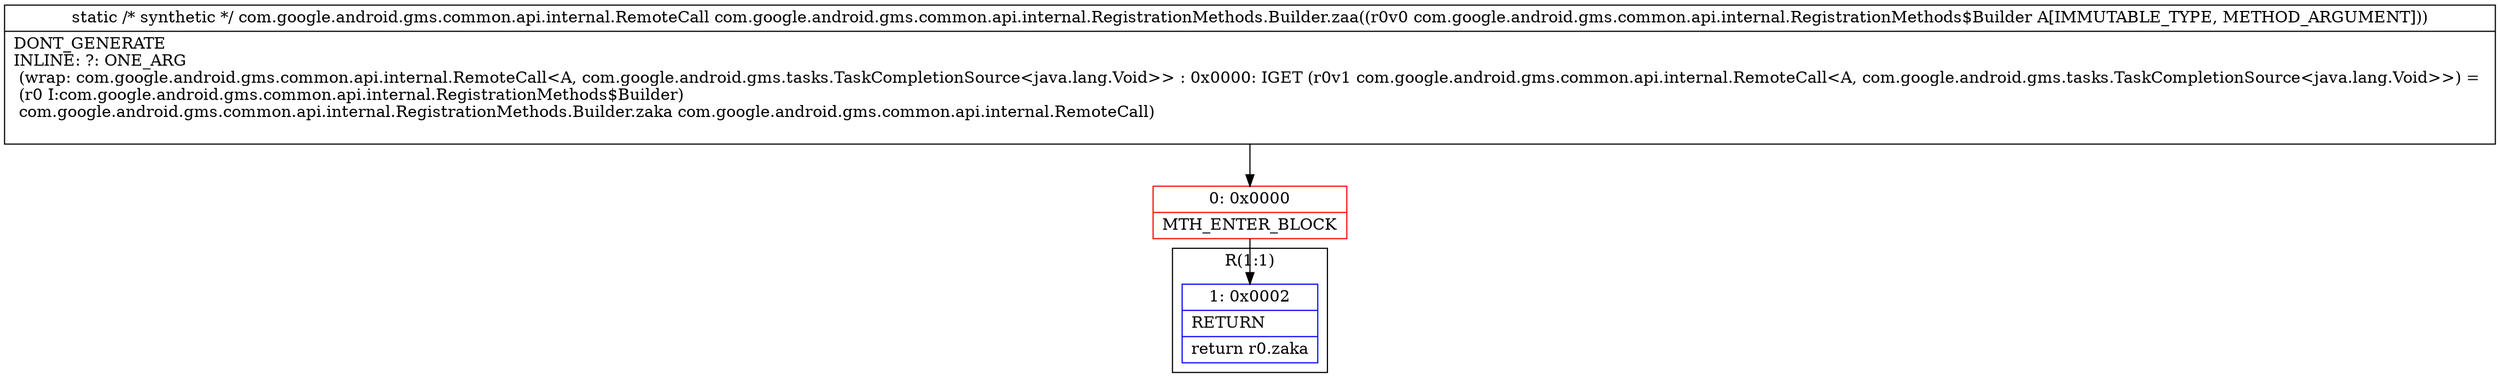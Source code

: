 digraph "CFG forcom.google.android.gms.common.api.internal.RegistrationMethods.Builder.zaa(Lcom\/google\/android\/gms\/common\/api\/internal\/RegistrationMethods$Builder;)Lcom\/google\/android\/gms\/common\/api\/internal\/RemoteCall;" {
subgraph cluster_Region_281449327 {
label = "R(1:1)";
node [shape=record,color=blue];
Node_1 [shape=record,label="{1\:\ 0x0002|RETURN\l|return r0.zaka\l}"];
}
Node_0 [shape=record,color=red,label="{0\:\ 0x0000|MTH_ENTER_BLOCK\l}"];
MethodNode[shape=record,label="{static \/* synthetic *\/ com.google.android.gms.common.api.internal.RemoteCall com.google.android.gms.common.api.internal.RegistrationMethods.Builder.zaa((r0v0 com.google.android.gms.common.api.internal.RegistrationMethods$Builder A[IMMUTABLE_TYPE, METHOD_ARGUMENT]))  | DONT_GENERATE\lINLINE: ?: ONE_ARG  \l  (wrap: com.google.android.gms.common.api.internal.RemoteCall\<A, com.google.android.gms.tasks.TaskCompletionSource\<java.lang.Void\>\> : 0x0000: IGET  (r0v1 com.google.android.gms.common.api.internal.RemoteCall\<A, com.google.android.gms.tasks.TaskCompletionSource\<java.lang.Void\>\>) = \l  (r0 I:com.google.android.gms.common.api.internal.RegistrationMethods$Builder)\l com.google.android.gms.common.api.internal.RegistrationMethods.Builder.zaka com.google.android.gms.common.api.internal.RemoteCall)\l\l}"];
MethodNode -> Node_0;
Node_0 -> Node_1;
}

